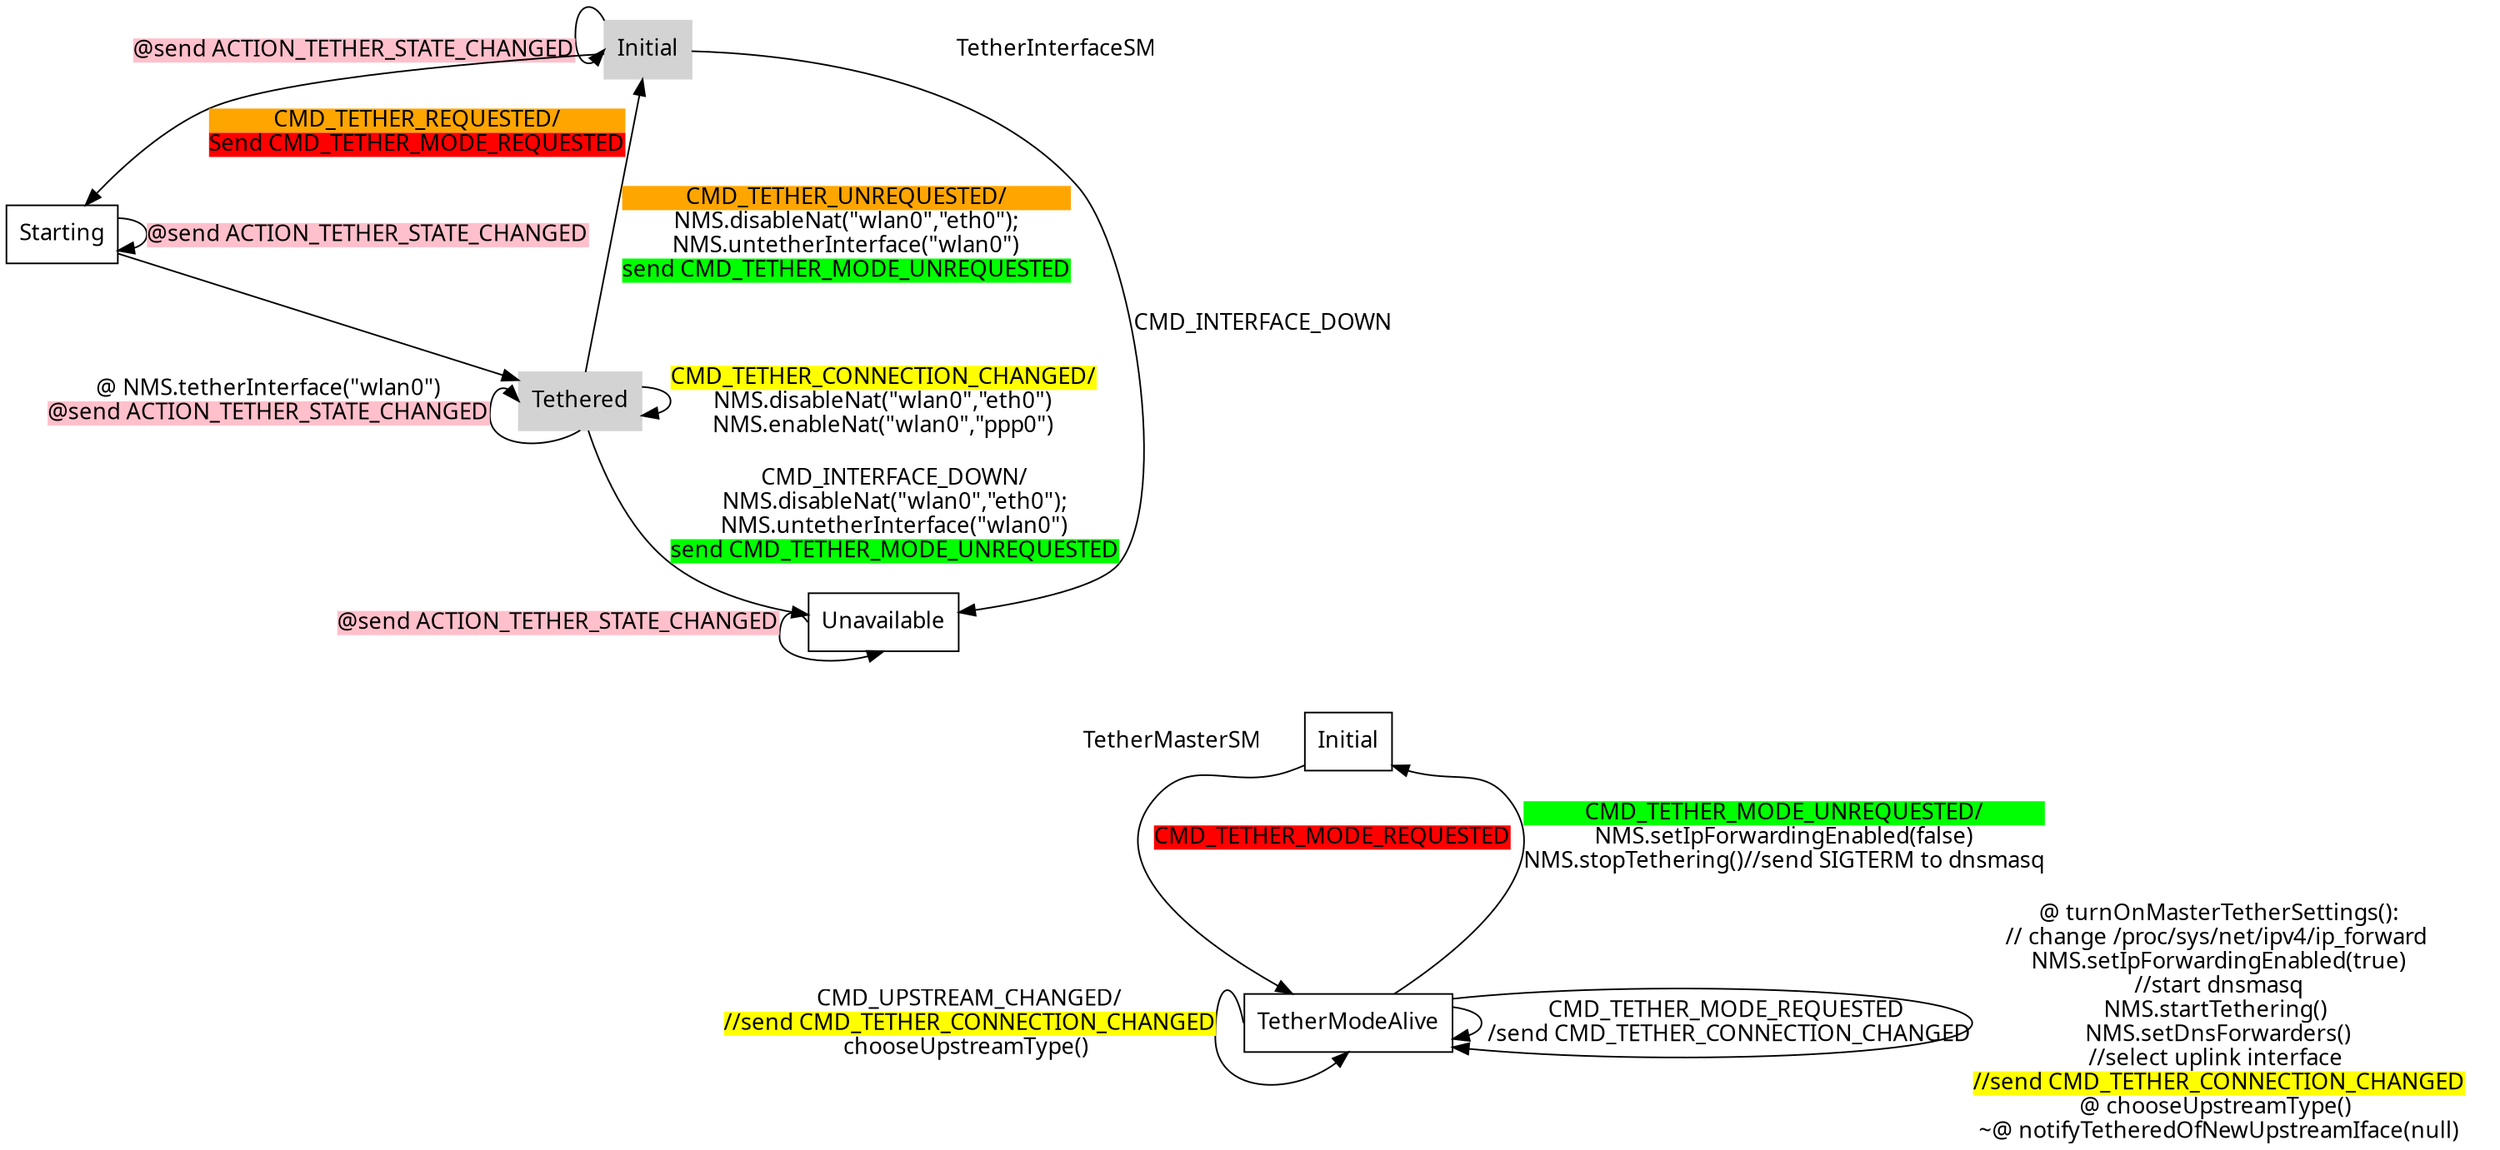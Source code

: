 
digraph xxxx {
	size = "20, 20";
    
    subgraph TetherMasterSM{
	size = "20, 20";
	fontname = "Microsoft YaHei";
	node [shape = record, fontname = "Microsoft YaHei",];
	edge [fontname = "Microsoft YaHei"];
   TetherMasterSM_desc[ label="TetherMasterSM",  shape = plaintext ];
	TetherMasterSM_Initial[label="Initial"]
	TetherMasterSM_Initial -> TetherModeAlive [ label = 
		<<table cellpadding="0" cellborder="0" cellspacing="0" border="0">
		<tr>	<td bgcolor="red">CMD_TETHER_MODE_REQUESTED</td> </tr>
	</table>>];
	TetherModeAlive -> TetherModeAlive [ label = " CMD_TETHER_MODE_REQUESTED \n /send CMD_TETHER_CONNECTION_CHANGED" ];
	TetherModeAlive -> TetherModeAlive [ label = 
	<<table cellpadding="0" cellborder="0" cellspacing="0" border="0">
		<tr> 	<td>@ turnOnMasterTetherSettings():</td> </tr>
		<tr> 	<td>// change /proc/sys/net/ipv4/ip_forward </td> </tr>
		<tr> 	<td>NMS.setIpForwardingEnabled(true)</td> </tr>
		<tr> 	<td>//start dnsmasq</td> </tr>
		<tr> 	<td>NMS.startTethering() </td> </tr>
		<tr> 	<td>NMS.setDnsForwarders()</td> </tr>
		<tr> 	<td>//select uplink interface </td> </tr>
		<tr> 	<td bgcolor="yellow">//send CMD_TETHER_CONNECTION_CHANGED</td> </tr>
		<tr> 	<td>@ chooseUpstreamType() </td> </tr>
		<tr> 	<td>~@ notifyTetheredOfNewUpstreamIface(null)</td> </tr>
	</table>>
	 ];
	
	TetherModeAlive:w -> TetherModeAlive:s[ label = 
	<<table cellpadding="0" cellborder="0" cellspacing="0" border="0">
		<tr> 	<td>CMD_UPSTREAM_CHANGED/</td> </tr>
		<tr> 	<td bgcolor="yellow">//send CMD_TETHER_CONNECTION_CHANGED</td> </tr>
		<tr> 	<td>chooseUpstreamType() </td> </tr>
	</table>> ];

	TetherModeAlive -> TetherMasterSM_Initial[ label = 
	<<table cellpadding="0" cellborder="0" cellspacing="0" border="0">
		<tr> 	<td bgcolor="green">CMD_TETHER_MODE_UNREQUESTED/</td> </tr>
		<tr>	<td>NMS.setIpForwardingEnabled(false)</td> </tr>
		<tr> 	<td>NMS.stopTethering()//send SIGTERM to dnsmasq</td> </tr>
	</table>> ];
	{rank=same; TetherMasterSM_desc; TetherMasterSM_Initial}
}

subgraph TetherInterfaceSM{
	size = "20, 20";
	fontname = "Microsoft YaHei";
	node [shape = record, fontname = "Microsoft YaHei"];
	edge [fontname = "Microsoft YaHei"];
	TetherInterfaceSM_Initial[label="Initial"];
	TetherInterfaceSM_Initial:nw -> TetherInterfaceSM_Initial:w[label=
	<<table cellpadding="0" cellborder="0" cellspacing="0" border="0">
		<tr>	<td bgcolor="pink">@send ACTION_TETHER_STATE_CHANGED</td> </tr>
	</table>>];
	TetherInterfaceSM_Initial -> Starting [ label = 
		<<table cellpadding="0" cellborder="0" cellspacing="0" border="0">
		<tr> 	<td  bgcolor="orange">CMD_TETHER_REQUESTED/</td> </tr>
		<tr>	<td bgcolor="red">Send CMD_TETHER_MODE_REQUESTED</td> </tr>
	</table>> ];
	TetherInterfaceSM_Initial [ style = filled, color=lightgrey ];
	TetherInterfaceSM_Initial -> Unavailable[ label = "CMD_INTERFACE_DOWN\n" ];
	Starting-> Starting[label=
		<<table cellpadding="0" cellborder="0" cellspacing="0" border="0">
		<tr>	<td bgcolor="pink">@send ACTION_TETHER_STATE_CHANGED</td> </tr>
	</table>>];

	Tethered [ style = filled, color=lightgrey ];
	Starting-> Tethered;
	Tethered:s-> Tethered:w[ label = 
	<<table cellpadding="0" cellborder="0" cellspacing="0" border="0">
		<tr>	<td>@ NMS.tetherInterface("wlan0")</td> </tr>
		<tr> 	<td bgcolor="pink">@send ACTION_TETHER_STATE_CHANGED</td> </tr>
	</table>> ];
	Tethered-> Tethered[ label = 
	<<table cellpadding="0" cellborder="0" cellspacing="0" border="0">
		<tr> 	<td bgcolor="yellow">CMD_TETHER_CONNECTION_CHANGED/</td> </tr>
		<tr>	<td>NMS.disableNat("wlan0","eth0")</td> </tr>
		<tr> 	<td>NMS.enableNat("wlan0","ppp0")</td> </tr>
	</table>>	 ];
	Tethered-> TetherInterfaceSM_Initial[ label = 
	<<table cellpadding="0" cellborder="0" cellspacing="0" border="0">
		<tr> 	<td bgcolor="orange">CMD_TETHER_UNREQUESTED/</td> </tr>
		<tr>	<td>NMS.disableNat("wlan0","eth0");</td> </tr>
		<tr> 	<td>NMS.untetherInterface("wlan0")</td> </tr>
		<tr> 	<td bgcolor="green">send CMD_TETHER_MODE_UNREQUESTED</td></tr>
	</table>>	 ];
	Tethered-> Unavailable[ label = 
	<<table cellpadding="0" cellborder="0" cellspacing="0" border="0">
		<tr> 	<td>CMD_INTERFACE_DOWN/</td> </tr>
		<tr>	<td>NMS.disableNat("wlan0","eth0");</td> </tr>
		<tr> 	<td>NMS.untetherInterface("wlan0")</td> </tr>
		<tr> 	<td bgcolor="green">send CMD_TETHER_MODE_UNREQUESTED</td></tr>
	</table>>	 ];
	Unavailable:w-> Unavailable:s[label=
	<<table cellpadding="0" cellborder="0" cellspacing="0" border="0">
		<tr>	<td bgcolor="pink">@send ACTION_TETHER_STATE_CHANGED</td> </tr>
	</table>>];

	 TetherInterfaceSM_desc[ label="TetherInterfaceSM",  shape = plaintext ];
	{rank=same; TetherInterfaceSM_desc; TetherInterfaceSM_Initial}
}

	subgraph control {
		node [shape=point,style=invis]
		a -> b ->c -> d -> e[style=invis]
		/*
		node [shape=record]
		a -> b ->c -> d -> e
		*/
		{rank=same; a; TetherInterfaceSM_Initial}
		{rank=same; e; TetherMasterSM_Initial}
	}
}